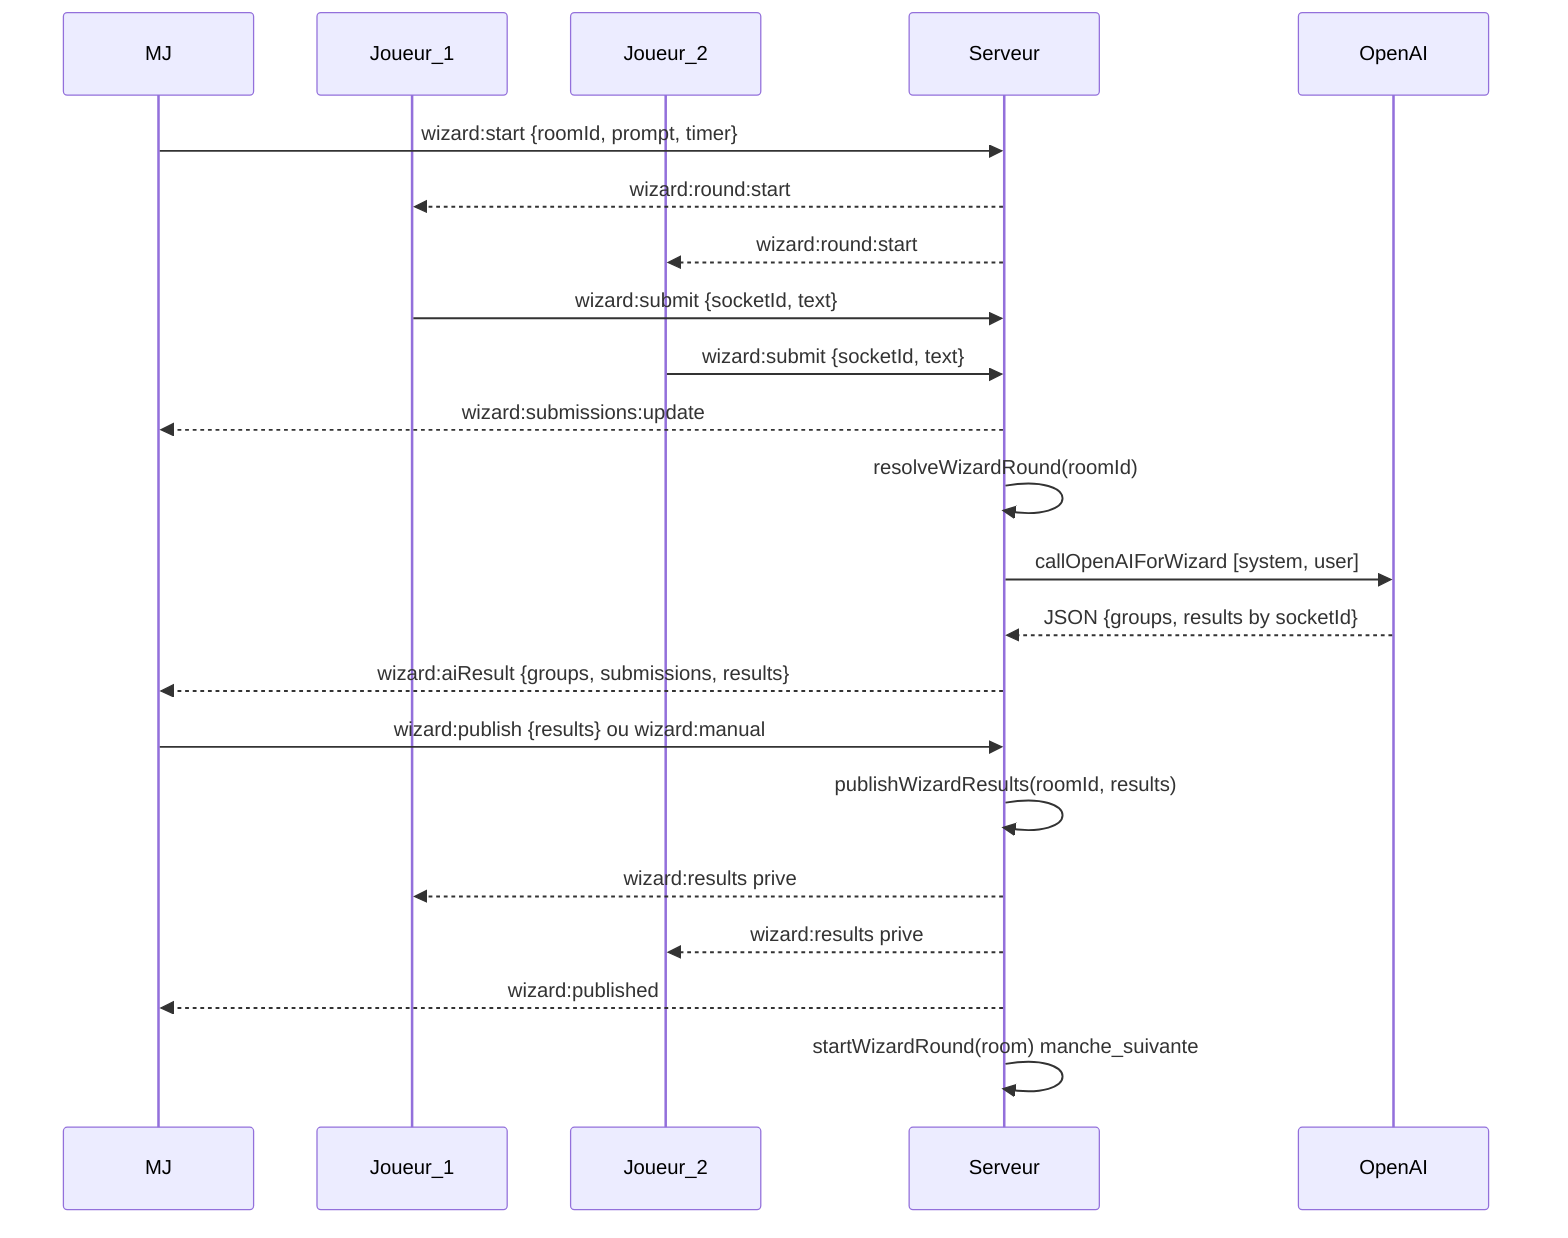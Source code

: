 sequenceDiagram
  participant GM as MJ
  participant P1 as Joueur_1
  participant P2 as Joueur_2
  participant S as Serveur
  participant O as OpenAI

  GM->>S: wizard:start {roomId, prompt, timer}
  S-->>P1: wizard:round:start
  S-->>P2: wizard:round:start

  P1->>S: wizard:submit {socketId, text}
  P2->>S: wizard:submit {socketId, text}
  S-->>GM: wizard:submissions:update

  S->>S: resolveWizardRound(roomId)
  S->>O: callOpenAIForWizard [system, user]
  O-->>S: JSON {groups, results by socketId}
  S-->>GM: wizard:aiResult {groups, submissions, results}

  GM->>S: wizard:publish {results} ou wizard:manual

  S->>S: publishWizardResults(roomId, results)
  S-->>P1: wizard:results prive
  S-->>P2: wizard:results prive
  S-->>GM: wizard:published
  S->>S: startWizardRound(room) manche_suivante
